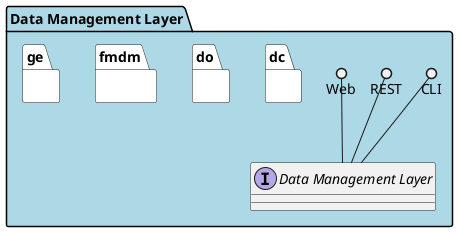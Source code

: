@startuml



package "Data Management Layer" #lightblue {

    interface "Data Management Layer" as i {
    
    }


    CLI ()-- i
    REST ()-- i
    Web ()-- i
    


package dc #white {
}

package do #white {
}

package fmdm #white {
}

package ge #white {
}

}

@enduml
